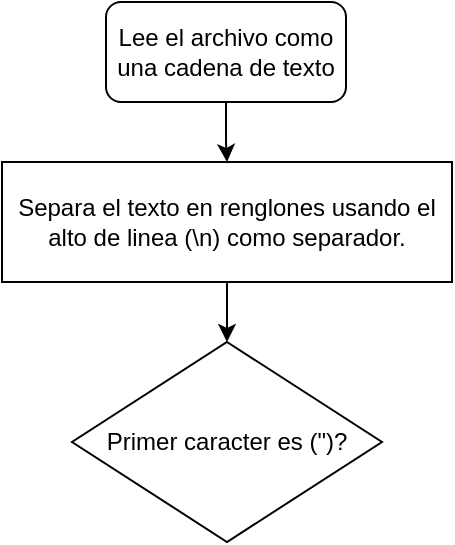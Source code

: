 <mxfile version="25.0.3">
  <diagram name="Page-1" id="QiGNwmnF0ydiQjV3WvcA">
    <mxGraphModel dx="869" dy="447" grid="1" gridSize="10" guides="1" tooltips="1" connect="1" arrows="1" fold="1" page="1" pageScale="1" pageWidth="850" pageHeight="1100" math="0" shadow="0">
      <root>
        <mxCell id="0" />
        <mxCell id="1" parent="0" />
        <mxCell id="hOekY8qDoX06iNIJRlEA-7" style="edgeStyle=orthogonalEdgeStyle;rounded=0;orthogonalLoop=1;jettySize=auto;html=1;entryX=0.5;entryY=0;entryDx=0;entryDy=0;" edge="1" parent="1" source="hOekY8qDoX06iNIJRlEA-1" target="hOekY8qDoX06iNIJRlEA-6">
          <mxGeometry relative="1" as="geometry" />
        </mxCell>
        <mxCell id="hOekY8qDoX06iNIJRlEA-1" value="Lee el archivo como una cadena de texto" style="rounded=1;whiteSpace=wrap;html=1;" vertex="1" parent="1">
          <mxGeometry x="365" y="80" width="120" height="50" as="geometry" />
        </mxCell>
        <mxCell id="hOekY8qDoX06iNIJRlEA-4" value="Primer caracter es (&quot;)?" style="rhombus;whiteSpace=wrap;html=1;" vertex="1" parent="1">
          <mxGeometry x="348" y="250" width="155" height="100" as="geometry" />
        </mxCell>
        <mxCell id="hOekY8qDoX06iNIJRlEA-8" style="edgeStyle=orthogonalEdgeStyle;rounded=0;orthogonalLoop=1;jettySize=auto;html=1;entryX=0.5;entryY=0;entryDx=0;entryDy=0;" edge="1" parent="1" source="hOekY8qDoX06iNIJRlEA-6" target="hOekY8qDoX06iNIJRlEA-4">
          <mxGeometry relative="1" as="geometry" />
        </mxCell>
        <mxCell id="hOekY8qDoX06iNIJRlEA-6" value="Separa el texto en renglones usando el alto de linea (\n) como separador." style="rounded=0;whiteSpace=wrap;html=1;" vertex="1" parent="1">
          <mxGeometry x="313" y="160" width="225" height="60" as="geometry" />
        </mxCell>
      </root>
    </mxGraphModel>
  </diagram>
</mxfile>
